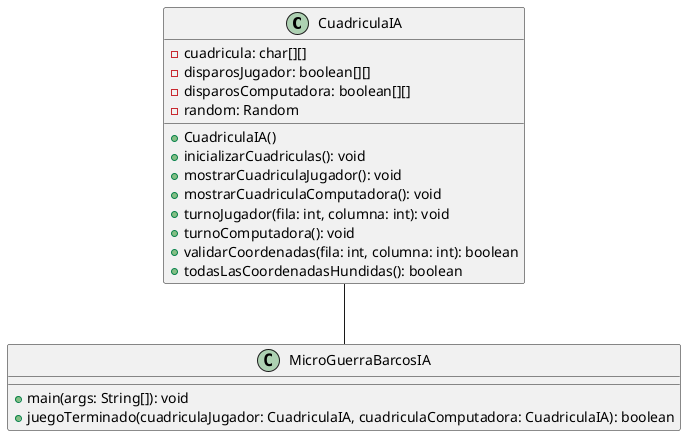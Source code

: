 @startuml

class CuadriculaIA {
    - cuadricula: char[][]
    - disparosJugador: boolean[][]
    - disparosComputadora: boolean[][]
    - random: Random
    + CuadriculaIA()
    + inicializarCuadriculas(): void
    + mostrarCuadriculaJugador(): void
    + mostrarCuadriculaComputadora(): void
    + turnoJugador(fila: int, columna: int): void
    + turnoComputadora(): void
    + validarCoordenadas(fila: int, columna: int): boolean
    + todasLasCoordenadasHundidas(): boolean
}

class MicroGuerraBarcosIA {
    + main(args: String[]): void
    + juegoTerminado(cuadriculaJugador: CuadriculaIA, cuadriculaComputadora: CuadriculaIA): boolean
}

CuadriculaIA -- MicroGuerraBarcosIA

@enduml
